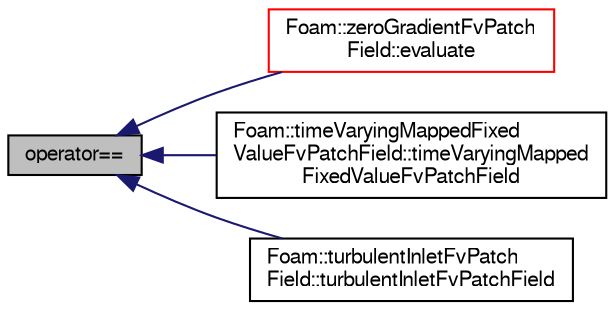 digraph "operator=="
{
  bgcolor="transparent";
  edge [fontname="FreeSans",fontsize="10",labelfontname="FreeSans",labelfontsize="10"];
  node [fontname="FreeSans",fontsize="10",shape=record];
  rankdir="LR";
  Node1 [label="operator==",height=0.2,width=0.4,color="black", fillcolor="grey75", style="filled" fontcolor="black"];
  Node1 -> Node2 [dir="back",color="midnightblue",fontsize="10",style="solid",fontname="FreeSans"];
  Node2 [label="Foam::zeroGradientFvPatch\lField::evaluate",height=0.2,width=0.4,color="red",URL="$a02819.html#a3b59c070ab0408e3bbb21927540159f4",tooltip="Evaluate the patch field. "];
  Node1 -> Node3 [dir="back",color="midnightblue",fontsize="10",style="solid",fontname="FreeSans"];
  Node3 [label="Foam::timeVaryingMappedFixed\lValueFvPatchField::timeVaryingMapped\lFixedValueFvPatchField",height=0.2,width=0.4,color="black",URL="$a02544.html#ab6ebe095ad5fd480dd622738a792c59e",tooltip="Construct from patch, internal field and dictionary. "];
  Node1 -> Node4 [dir="back",color="midnightblue",fontsize="10",style="solid",fontname="FreeSans"];
  Node4 [label="Foam::turbulentInletFvPatch\lField::turbulentInletFvPatchField",height=0.2,width=0.4,color="black",URL="$a02628.html#a5d91a14935f67d419ef0d68ef3845d1c",tooltip="Construct from patch, internal field and dictionary. "];
}
